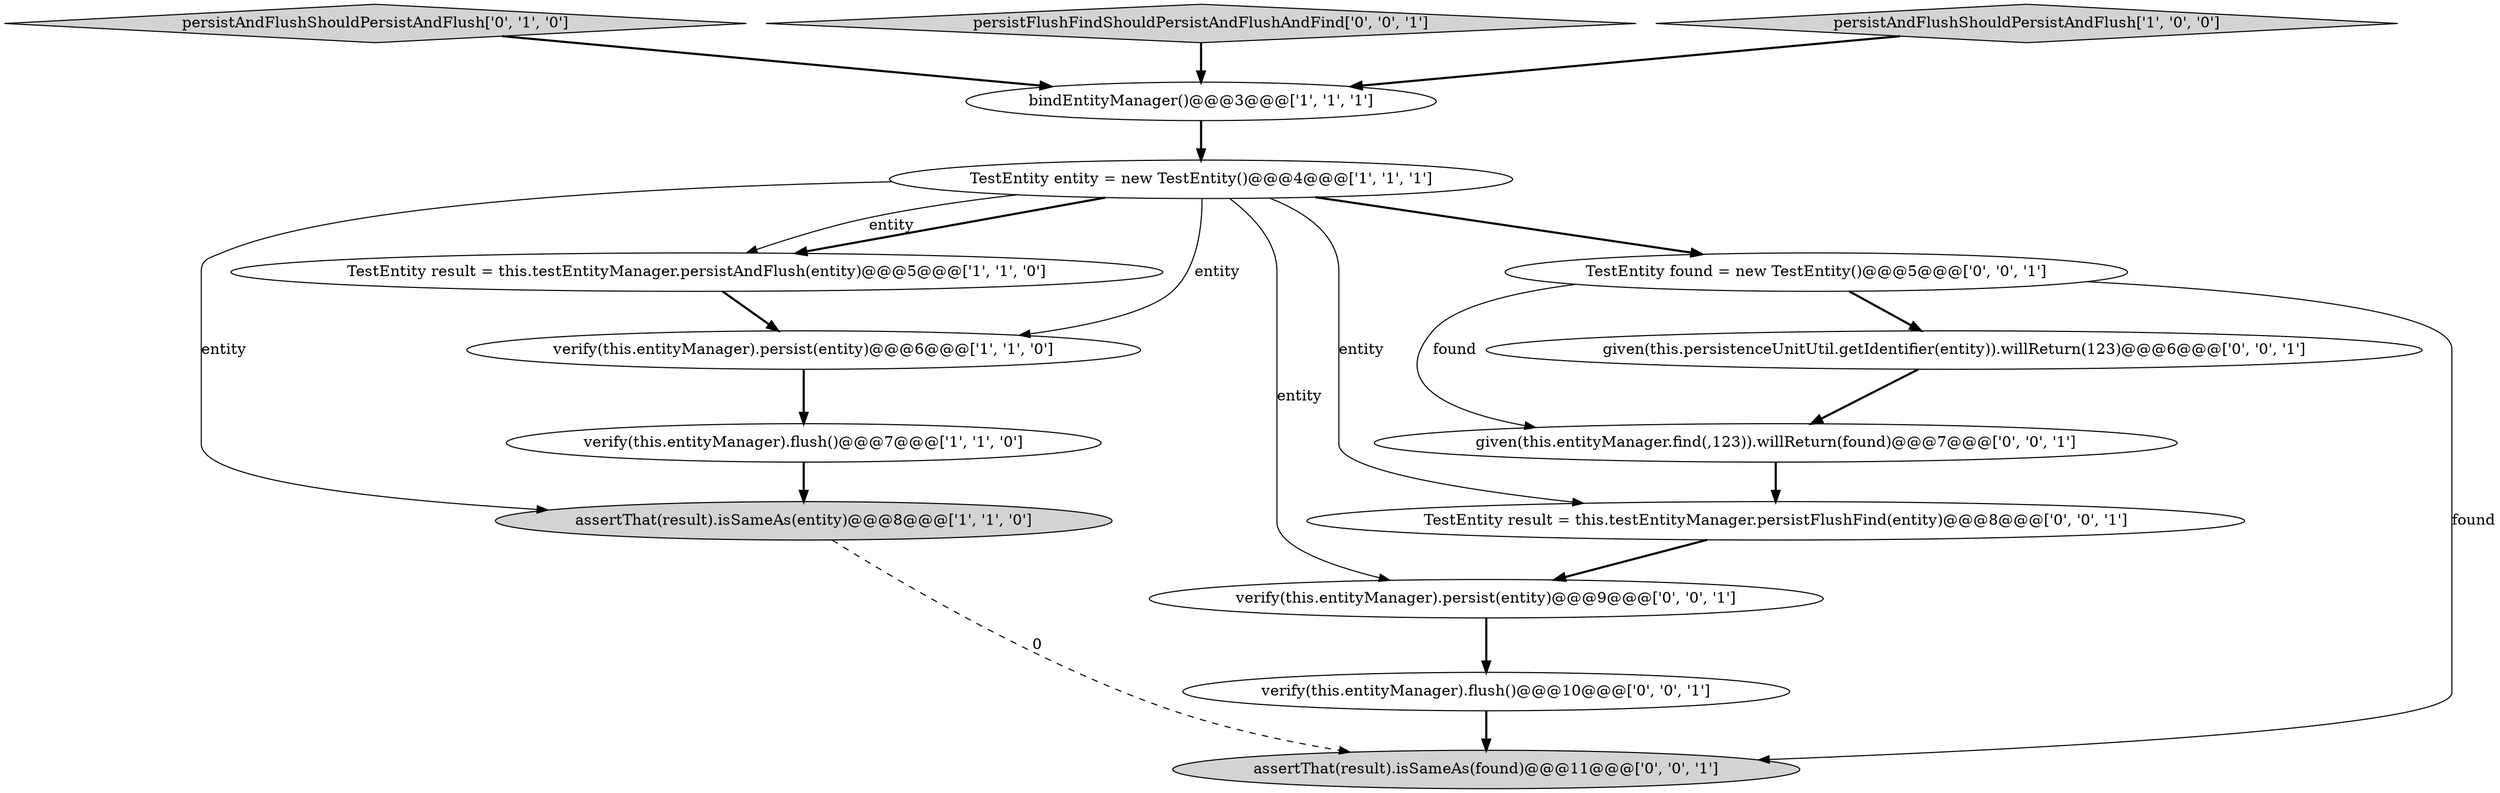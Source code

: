 digraph {
12 [style = filled, label = "verify(this.entityManager).persist(entity)@@@9@@@['0', '0', '1']", fillcolor = white, shape = ellipse image = "AAA0AAABBB3BBB"];
0 [style = filled, label = "TestEntity entity = new TestEntity()@@@4@@@['1', '1', '1']", fillcolor = white, shape = ellipse image = "AAA0AAABBB1BBB"];
11 [style = filled, label = "verify(this.entityManager).flush()@@@10@@@['0', '0', '1']", fillcolor = white, shape = ellipse image = "AAA0AAABBB3BBB"];
7 [style = filled, label = "persistAndFlushShouldPersistAndFlush['0', '1', '0']", fillcolor = lightgray, shape = diamond image = "AAA0AAABBB2BBB"];
14 [style = filled, label = "persistFlushFindShouldPersistAndFlushAndFind['0', '0', '1']", fillcolor = lightgray, shape = diamond image = "AAA0AAABBB3BBB"];
15 [style = filled, label = "given(this.entityManager.find(,123)).willReturn(found)@@@7@@@['0', '0', '1']", fillcolor = white, shape = ellipse image = "AAA0AAABBB3BBB"];
3 [style = filled, label = "assertThat(result).isSameAs(entity)@@@8@@@['1', '1', '0']", fillcolor = lightgray, shape = ellipse image = "AAA0AAABBB1BBB"];
4 [style = filled, label = "verify(this.entityManager).persist(entity)@@@6@@@['1', '1', '0']", fillcolor = white, shape = ellipse image = "AAA0AAABBB1BBB"];
13 [style = filled, label = "assertThat(result).isSameAs(found)@@@11@@@['0', '0', '1']", fillcolor = lightgray, shape = ellipse image = "AAA0AAABBB3BBB"];
5 [style = filled, label = "bindEntityManager()@@@3@@@['1', '1', '1']", fillcolor = white, shape = ellipse image = "AAA0AAABBB1BBB"];
10 [style = filled, label = "given(this.persistenceUnitUtil.getIdentifier(entity)).willReturn(123)@@@6@@@['0', '0', '1']", fillcolor = white, shape = ellipse image = "AAA0AAABBB3BBB"];
9 [style = filled, label = "TestEntity result = this.testEntityManager.persistFlushFind(entity)@@@8@@@['0', '0', '1']", fillcolor = white, shape = ellipse image = "AAA0AAABBB3BBB"];
2 [style = filled, label = "verify(this.entityManager).flush()@@@7@@@['1', '1', '0']", fillcolor = white, shape = ellipse image = "AAA0AAABBB1BBB"];
6 [style = filled, label = "persistAndFlushShouldPersistAndFlush['1', '0', '0']", fillcolor = lightgray, shape = diamond image = "AAA0AAABBB1BBB"];
8 [style = filled, label = "TestEntity found = new TestEntity()@@@5@@@['0', '0', '1']", fillcolor = white, shape = ellipse image = "AAA0AAABBB3BBB"];
1 [style = filled, label = "TestEntity result = this.testEntityManager.persistAndFlush(entity)@@@5@@@['1', '1', '0']", fillcolor = white, shape = ellipse image = "AAA0AAABBB1BBB"];
8->10 [style = bold, label=""];
1->4 [style = bold, label=""];
0->9 [style = solid, label="entity"];
10->15 [style = bold, label=""];
2->3 [style = bold, label=""];
12->11 [style = bold, label=""];
4->2 [style = bold, label=""];
3->13 [style = dashed, label="0"];
0->4 [style = solid, label="entity"];
6->5 [style = bold, label=""];
7->5 [style = bold, label=""];
0->3 [style = solid, label="entity"];
5->0 [style = bold, label=""];
15->9 [style = bold, label=""];
0->1 [style = bold, label=""];
11->13 [style = bold, label=""];
0->8 [style = bold, label=""];
9->12 [style = bold, label=""];
0->1 [style = solid, label="entity"];
8->15 [style = solid, label="found"];
0->12 [style = solid, label="entity"];
8->13 [style = solid, label="found"];
14->5 [style = bold, label=""];
}
